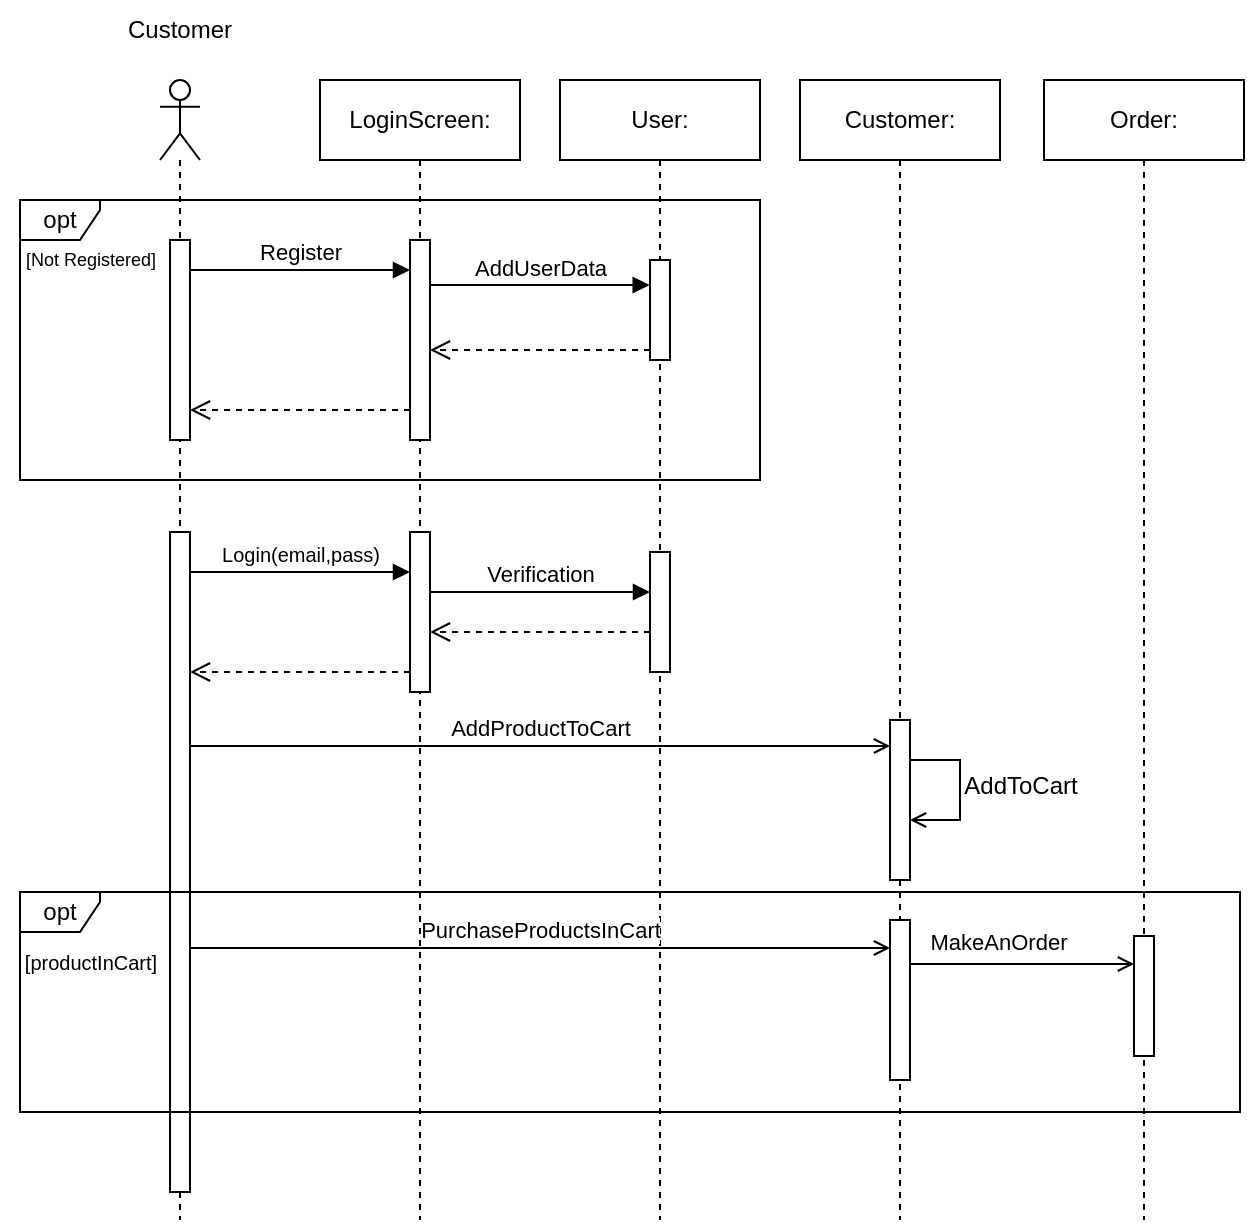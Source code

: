 <mxfile version="22.1.11" type="device">
  <diagram name="Page-1" id="HsitdcN0r7PipA14mCh1">
    <mxGraphModel dx="2111" dy="551" grid="1" gridSize="10" guides="1" tooltips="1" connect="1" arrows="1" fold="1" page="1" pageScale="1" pageWidth="1169" pageHeight="1654" math="0" shadow="0">
      <root>
        <mxCell id="0" />
        <mxCell id="1" parent="0" />
        <mxCell id="xkCxTWoLqjTotluT4FzG-1" value="" style="shape=umlLifeline;perimeter=lifelinePerimeter;whiteSpace=wrap;html=1;container=1;dropTarget=0;collapsible=0;recursiveResize=0;outlineConnect=0;portConstraint=eastwest;newEdgeStyle={&quot;curved&quot;:0,&quot;rounded&quot;:0};participant=umlActor;" parent="1" vertex="1">
          <mxGeometry x="50" y="70" width="20" height="570" as="geometry" />
        </mxCell>
        <mxCell id="xkCxTWoLqjTotluT4FzG-39" value="" style="html=1;points=[[0,0,0,0,5],[0,1,0,0,-5],[1,0,0,0,5],[1,1,0,0,-5]];perimeter=orthogonalPerimeter;outlineConnect=0;targetShapes=umlLifeline;portConstraint=eastwest;newEdgeStyle={&quot;curved&quot;:0,&quot;rounded&quot;:0};" parent="xkCxTWoLqjTotluT4FzG-1" vertex="1">
          <mxGeometry x="5" y="226" width="10" height="330" as="geometry" />
        </mxCell>
        <mxCell id="xkCxTWoLqjTotluT4FzG-6" value="User:" style="shape=umlLifeline;perimeter=lifelinePerimeter;whiteSpace=wrap;html=1;container=1;dropTarget=0;collapsible=0;recursiveResize=0;outlineConnect=0;portConstraint=eastwest;newEdgeStyle={&quot;curved&quot;:0,&quot;rounded&quot;:0};" parent="1" vertex="1">
          <mxGeometry x="250" y="70" width="100" height="570" as="geometry" />
        </mxCell>
        <mxCell id="xkCxTWoLqjTotluT4FzG-40" value="" style="html=1;points=[[0,0,0,0,5],[0,1,0,0,-5],[1,0,0,0,5],[1,1,0,0,-5]];perimeter=orthogonalPerimeter;outlineConnect=0;targetShapes=umlLifeline;portConstraint=eastwest;newEdgeStyle={&quot;curved&quot;:0,&quot;rounded&quot;:0};" parent="xkCxTWoLqjTotluT4FzG-6" vertex="1">
          <mxGeometry x="45" y="236" width="10" height="60" as="geometry" />
        </mxCell>
        <mxCell id="xkCxTWoLqjTotluT4FzG-28" value="Customer" style="text;html=1;strokeColor=none;fillColor=none;align=center;verticalAlign=middle;whiteSpace=wrap;rounded=0;" parent="1" vertex="1">
          <mxGeometry x="30" y="30" width="60" height="30" as="geometry" />
        </mxCell>
        <mxCell id="xkCxTWoLqjTotluT4FzG-36" value="LoginScreen:" style="shape=umlLifeline;perimeter=lifelinePerimeter;whiteSpace=wrap;html=1;container=1;dropTarget=0;collapsible=0;recursiveResize=0;outlineConnect=0;portConstraint=eastwest;newEdgeStyle={&quot;curved&quot;:0,&quot;rounded&quot;:0};" parent="1" vertex="1">
          <mxGeometry x="130" y="70" width="100" height="570" as="geometry" />
        </mxCell>
        <mxCell id="xkCxTWoLqjTotluT4FzG-38" value="" style="html=1;points=[[0,0,0,0,5],[0,1,0,0,-5],[1,0,0,0,5],[1,1,0,0,-5]];perimeter=orthogonalPerimeter;outlineConnect=0;targetShapes=umlLifeline;portConstraint=eastwest;newEdgeStyle={&quot;curved&quot;:0,&quot;rounded&quot;:0};" parent="xkCxTWoLqjTotluT4FzG-36" vertex="1">
          <mxGeometry x="45" y="226" width="10" height="80" as="geometry" />
        </mxCell>
        <mxCell id="xkCxTWoLqjTotluT4FzG-41" value="&lt;font style=&quot;font-size: 10px;&quot;&gt;Login(email,pass)&lt;/font&gt;" style="html=1;verticalAlign=bottom;endArrow=block;curved=0;rounded=0;exitX=1;exitY=0;exitDx=0;exitDy=5;exitPerimeter=0;" parent="1" edge="1">
          <mxGeometry width="80" relative="1" as="geometry">
            <mxPoint x="65" y="316" as="sourcePoint" />
            <mxPoint x="175" y="316" as="targetPoint" />
          </mxGeometry>
        </mxCell>
        <mxCell id="xkCxTWoLqjTotluT4FzG-42" value="Verification" style="html=1;verticalAlign=bottom;endArrow=block;curved=0;rounded=0;entryX=-0.015;entryY=0.25;entryDx=0;entryDy=0;entryPerimeter=0;" parent="1" edge="1">
          <mxGeometry width="80" relative="1" as="geometry">
            <mxPoint x="185" y="326" as="sourcePoint" />
            <mxPoint x="295" y="326" as="targetPoint" />
          </mxGeometry>
        </mxCell>
        <mxCell id="xkCxTWoLqjTotluT4FzG-43" value="" style="html=1;verticalAlign=bottom;endArrow=open;dashed=1;endSize=8;curved=0;rounded=0;exitX=0;exitY=1;exitDx=0;exitDy=-5;exitPerimeter=0;" parent="1" edge="1">
          <mxGeometry relative="1" as="geometry">
            <mxPoint x="175" y="366" as="sourcePoint" />
            <mxPoint x="65" y="366" as="targetPoint" />
          </mxGeometry>
        </mxCell>
        <mxCell id="xkCxTWoLqjTotluT4FzG-44" value="" style="html=1;verticalAlign=bottom;endArrow=open;dashed=1;endSize=8;curved=0;rounded=0;exitX=0;exitY=1;exitDx=0;exitDy=-5;exitPerimeter=0;" parent="1" edge="1">
          <mxGeometry relative="1" as="geometry">
            <mxPoint x="295" y="346.0" as="sourcePoint" />
            <mxPoint x="185" y="346.0" as="targetPoint" />
          </mxGeometry>
        </mxCell>
        <mxCell id="byuAqjHyBLykVp3YYDhN-1" value="Customer:" style="shape=umlLifeline;perimeter=lifelinePerimeter;whiteSpace=wrap;html=1;container=1;dropTarget=0;collapsible=0;recursiveResize=0;outlineConnect=0;portConstraint=eastwest;newEdgeStyle={&quot;curved&quot;:0,&quot;rounded&quot;:0};" parent="1" vertex="1">
          <mxGeometry x="370" y="70" width="100" height="570" as="geometry" />
        </mxCell>
        <mxCell id="byuAqjHyBLykVp3YYDhN-2" value="" style="html=1;points=[[0,0,0,0,5],[0,1,0,0,-5],[1,0,0,0,5],[1,1,0,0,-5]];perimeter=orthogonalPerimeter;outlineConnect=0;targetShapes=umlLifeline;portConstraint=eastwest;newEdgeStyle={&quot;curved&quot;:0,&quot;rounded&quot;:0};" parent="byuAqjHyBLykVp3YYDhN-1" vertex="1">
          <mxGeometry x="45" y="320" width="10" height="80" as="geometry" />
        </mxCell>
        <mxCell id="-stcg-HoUNiZcA9yPXK7-1" value="" style="endArrow=open;html=1;rounded=0;exitX=1;exitY=0;exitDx=0;exitDy=5;exitPerimeter=0;endFill=0;" edge="1" parent="byuAqjHyBLykVp3YYDhN-1" target="byuAqjHyBLykVp3YYDhN-2">
          <mxGeometry width="50" height="50" relative="1" as="geometry">
            <mxPoint x="55" y="340" as="sourcePoint" />
            <mxPoint x="55" y="410" as="targetPoint" />
            <Array as="points">
              <mxPoint x="80" y="340" />
              <mxPoint x="80" y="370" />
            </Array>
          </mxGeometry>
        </mxCell>
        <mxCell id="-stcg-HoUNiZcA9yPXK7-3" value="" style="html=1;points=[[0,0,0,0,5],[0,1,0,0,-5],[1,0,0,0,5],[1,1,0,0,-5]];perimeter=orthogonalPerimeter;outlineConnect=0;targetShapes=umlLifeline;portConstraint=eastwest;newEdgeStyle={&quot;curved&quot;:0,&quot;rounded&quot;:0};" vertex="1" parent="byuAqjHyBLykVp3YYDhN-1">
          <mxGeometry x="45" y="420" width="10" height="80" as="geometry" />
        </mxCell>
        <mxCell id="byuAqjHyBLykVp3YYDhN-14" value="Order:" style="shape=umlLifeline;perimeter=lifelinePerimeter;whiteSpace=wrap;html=1;container=1;dropTarget=0;collapsible=0;recursiveResize=0;outlineConnect=0;portConstraint=eastwest;newEdgeStyle={&quot;curved&quot;:0,&quot;rounded&quot;:0};" parent="1" vertex="1">
          <mxGeometry x="492" y="70" width="100" height="570" as="geometry" />
        </mxCell>
        <mxCell id="byuAqjHyBLykVp3YYDhN-15" value="" style="html=1;points=[[0,0,0,0,5],[0,1,0,0,-5],[1,0,0,0,5],[1,1,0,0,-5]];perimeter=orthogonalPerimeter;outlineConnect=0;targetShapes=umlLifeline;portConstraint=eastwest;newEdgeStyle={&quot;curved&quot;:0,&quot;rounded&quot;:0};" parent="byuAqjHyBLykVp3YYDhN-14" vertex="1">
          <mxGeometry x="45" y="428" width="10" height="60" as="geometry" />
        </mxCell>
        <mxCell id="byuAqjHyBLykVp3YYDhN-21" value="AddProductToCart" style="html=1;verticalAlign=bottom;endArrow=open;curved=0;rounded=0;endFill=0;" parent="1" edge="1">
          <mxGeometry width="80" relative="1" as="geometry">
            <mxPoint x="65" y="403" as="sourcePoint" />
            <mxPoint x="415" y="403" as="targetPoint" />
          </mxGeometry>
        </mxCell>
        <mxCell id="byuAqjHyBLykVp3YYDhN-25" value="PurchaseProductsInCart" style="html=1;verticalAlign=bottom;endArrow=open;curved=0;rounded=0;endFill=0;" parent="1" edge="1">
          <mxGeometry width="80" relative="1" as="geometry">
            <mxPoint x="65" y="504" as="sourcePoint" />
            <mxPoint x="415" y="504" as="targetPoint" />
          </mxGeometry>
        </mxCell>
        <mxCell id="byuAqjHyBLykVp3YYDhN-26" value="MakeAnOrder" style="html=1;verticalAlign=bottom;endArrow=open;curved=0;rounded=0;endFill=0;" parent="1" edge="1" target="byuAqjHyBLykVp3YYDhN-15">
          <mxGeometry x="-0.217" y="2" width="80" relative="1" as="geometry">
            <mxPoint x="425" y="512.0" as="sourcePoint" />
            <mxPoint x="530" y="510" as="targetPoint" />
            <mxPoint as="offset" />
          </mxGeometry>
        </mxCell>
        <mxCell id="conp8-0LCWzHYiCez7KT-2" value="opt" style="shape=umlFrame;whiteSpace=wrap;html=1;pointerEvents=0;width=40;height=20;" parent="1" vertex="1">
          <mxGeometry x="-20" y="476" width="610" height="110" as="geometry" />
        </mxCell>
        <mxCell id="conp8-0LCWzHYiCez7KT-3" value="[productInCart]" style="text;html=1;align=center;verticalAlign=middle;resizable=0;points=[];autosize=1;strokeColor=none;fillColor=none;fontSize=10;" parent="1" vertex="1">
          <mxGeometry x="-30" y="496" width="90" height="30" as="geometry" />
        </mxCell>
        <mxCell id="conp8-0LCWzHYiCez7KT-24" value="opt" style="shape=umlFrame;whiteSpace=wrap;html=1;pointerEvents=0;width=40;height=20;" parent="1" vertex="1">
          <mxGeometry x="-20" y="130" width="370" height="140" as="geometry" />
        </mxCell>
        <mxCell id="conp8-0LCWzHYiCez7KT-25" value="[Not Registered]" style="text;html=1;align=center;verticalAlign=middle;resizable=0;points=[];autosize=1;strokeColor=none;fillColor=none;fontSize=9;" parent="1" vertex="1">
          <mxGeometry x="-30" y="150" width="90" height="20" as="geometry" />
        </mxCell>
        <mxCell id="conp8-0LCWzHYiCez7KT-26" value="" style="html=1;points=[[0,0,0,0,5],[0,1,0,0,-5],[1,0,0,0,5],[1,1,0,0,-5]];perimeter=orthogonalPerimeter;outlineConnect=0;targetShapes=umlLifeline;portConstraint=eastwest;newEdgeStyle={&quot;curved&quot;:0,&quot;rounded&quot;:0};" parent="1" vertex="1">
          <mxGeometry x="295" y="160" width="10" height="50" as="geometry" />
        </mxCell>
        <mxCell id="conp8-0LCWzHYiCez7KT-27" value="Register" style="html=1;verticalAlign=bottom;endArrow=block;curved=0;rounded=0;exitX=1;exitY=0;exitDx=0;exitDy=5;exitPerimeter=0;" parent="1" edge="1">
          <mxGeometry width="80" relative="1" as="geometry">
            <mxPoint x="65" y="165" as="sourcePoint" />
            <mxPoint x="175" y="165" as="targetPoint" />
          </mxGeometry>
        </mxCell>
        <mxCell id="conp8-0LCWzHYiCez7KT-28" value="AddUserData" style="html=1;verticalAlign=bottom;endArrow=block;curved=0;rounded=0;entryX=-0.015;entryY=0.25;entryDx=0;entryDy=0;entryPerimeter=0;" parent="1" source="conp8-0LCWzHYiCez7KT-32" target="conp8-0LCWzHYiCez7KT-26" edge="1">
          <mxGeometry width="80" relative="1" as="geometry">
            <mxPoint x="185" y="172.5" as="sourcePoint" />
            <mxPoint x="290" y="180" as="targetPoint" />
          </mxGeometry>
        </mxCell>
        <mxCell id="conp8-0LCWzHYiCez7KT-29" value="" style="html=1;verticalAlign=bottom;endArrow=open;dashed=1;endSize=8;curved=0;rounded=0;exitX=0;exitY=1;exitDx=0;exitDy=-5;exitPerimeter=0;" parent="1" source="conp8-0LCWzHYiCez7KT-26" edge="1">
          <mxGeometry relative="1" as="geometry">
            <mxPoint x="295" y="200" as="sourcePoint" />
            <mxPoint x="185" y="205" as="targetPoint" />
          </mxGeometry>
        </mxCell>
        <mxCell id="conp8-0LCWzHYiCez7KT-30" value="" style="html=1;verticalAlign=bottom;endArrow=open;dashed=1;endSize=8;curved=0;rounded=0;exitX=0;exitY=1;exitDx=0;exitDy=-5;exitPerimeter=0;entryX=1;entryY=1;entryDx=0;entryDy=-5;entryPerimeter=0;" parent="1" edge="1">
          <mxGeometry relative="1" as="geometry">
            <mxPoint x="175" y="235" as="sourcePoint" />
            <mxPoint x="65" y="235" as="targetPoint" />
          </mxGeometry>
        </mxCell>
        <mxCell id="conp8-0LCWzHYiCez7KT-31" value="" style="html=1;points=[[0,0,0,0,5],[0,1,0,0,-5],[1,0,0,0,5],[1,1,0,0,-5]];perimeter=orthogonalPerimeter;outlineConnect=0;targetShapes=umlLifeline;portConstraint=eastwest;newEdgeStyle={&quot;curved&quot;:0,&quot;rounded&quot;:0};" parent="1" vertex="1">
          <mxGeometry x="55" y="150" width="10" height="100" as="geometry" />
        </mxCell>
        <mxCell id="conp8-0LCWzHYiCez7KT-33" value="" style="html=1;verticalAlign=bottom;endArrow=block;curved=0;rounded=0;entryX=-0.015;entryY=0.25;entryDx=0;entryDy=0;entryPerimeter=0;" parent="1" target="conp8-0LCWzHYiCez7KT-32" edge="1">
          <mxGeometry width="80" relative="1" as="geometry">
            <mxPoint x="185" y="172.5" as="sourcePoint" />
            <mxPoint x="295" y="173" as="targetPoint" />
          </mxGeometry>
        </mxCell>
        <mxCell id="conp8-0LCWzHYiCez7KT-32" value="" style="html=1;points=[[0,0,0,0,5],[0,1,0,0,-5],[1,0,0,0,5],[1,1,0,0,-5]];perimeter=orthogonalPerimeter;outlineConnect=0;targetShapes=umlLifeline;portConstraint=eastwest;newEdgeStyle={&quot;curved&quot;:0,&quot;rounded&quot;:0};" parent="1" vertex="1">
          <mxGeometry x="175" y="150" width="10" height="100" as="geometry" />
        </mxCell>
        <mxCell id="-stcg-HoUNiZcA9yPXK7-2" value="AddToCart" style="text;html=1;align=center;verticalAlign=middle;resizable=0;points=[];autosize=1;strokeColor=none;fillColor=none;" vertex="1" parent="1">
          <mxGeometry x="440" y="408" width="80" height="30" as="geometry" />
        </mxCell>
      </root>
    </mxGraphModel>
  </diagram>
</mxfile>
